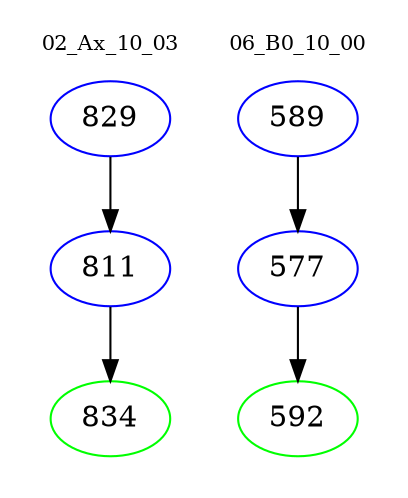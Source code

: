digraph{
subgraph cluster_0 {
color = white
label = "02_Ax_10_03";
fontsize=10;
T0_829 [label="829", color="blue"]
T0_829 -> T0_811 [color="black"]
T0_811 [label="811", color="blue"]
T0_811 -> T0_834 [color="black"]
T0_834 [label="834", color="green"]
}
subgraph cluster_1 {
color = white
label = "06_B0_10_00";
fontsize=10;
T1_589 [label="589", color="blue"]
T1_589 -> T1_577 [color="black"]
T1_577 [label="577", color="blue"]
T1_577 -> T1_592 [color="black"]
T1_592 [label="592", color="green"]
}
}
